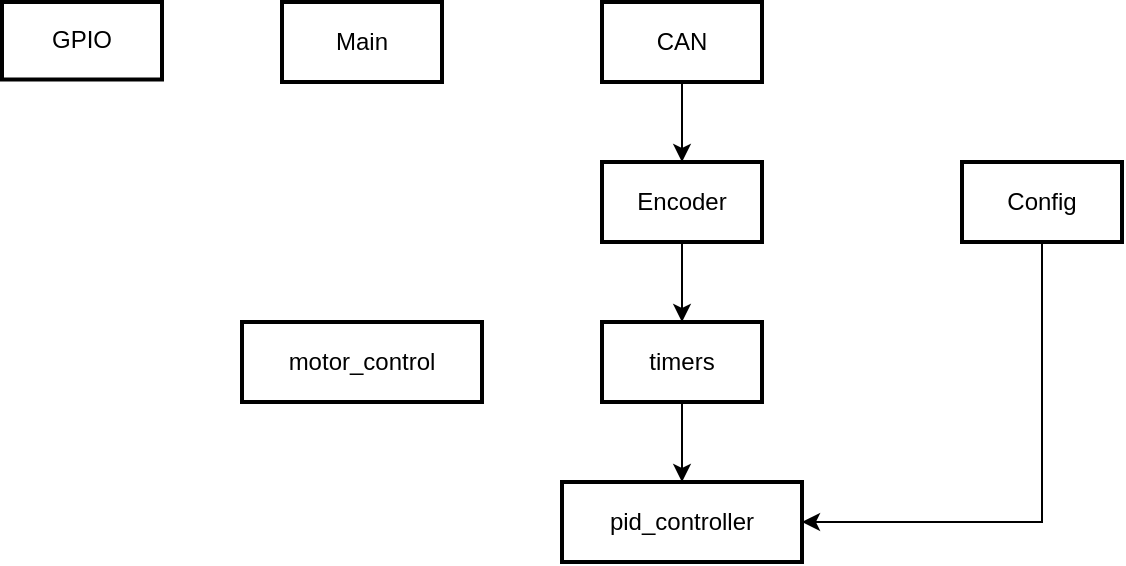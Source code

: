 <mxfile version="24.8.0">
  <diagram name="Page-1" id="pvgRqbFKwjOqRi8gpWec">
    <mxGraphModel dx="989" dy="509" grid="1" gridSize="10" guides="1" tooltips="1" connect="1" arrows="1" fold="1" page="1" pageScale="1" pageWidth="850" pageHeight="1100" math="0" shadow="0">
      <root>
        <mxCell id="0" />
        <mxCell id="1" parent="0" />
        <mxCell id="IYs2bX0FXAq516JYhiLD-9" style="edgeStyle=orthogonalEdgeStyle;rounded=0;orthogonalLoop=1;jettySize=auto;html=1;exitX=0.5;exitY=1;exitDx=0;exitDy=0;entryX=0.5;entryY=0;entryDx=0;entryDy=0;" edge="1" parent="1" source="2" target="3">
          <mxGeometry relative="1" as="geometry" />
        </mxCell>
        <mxCell id="2" value="timers" style="whiteSpace=wrap;strokeWidth=2;" parent="1" vertex="1">
          <mxGeometry x="780" y="320" width="80" height="40" as="geometry" />
        </mxCell>
        <mxCell id="3" value="pid_controller" style="whiteSpace=wrap;strokeWidth=2;" parent="1" vertex="1">
          <mxGeometry x="760" y="400" width="120" height="40" as="geometry" />
        </mxCell>
        <mxCell id="4" value="motor_control" style="whiteSpace=wrap;strokeWidth=2;" parent="1" vertex="1">
          <mxGeometry x="600" y="320" width="120" height="40" as="geometry" />
        </mxCell>
        <mxCell id="5" value="Main" style="whiteSpace=wrap;strokeWidth=2;" parent="1" vertex="1">
          <mxGeometry x="620" y="160" width="80" height="40" as="geometry" />
        </mxCell>
        <mxCell id="6" value="GPIO" style="whiteSpace=wrap;strokeWidth=2;" parent="1" vertex="1">
          <mxGeometry x="480" y="160" width="80" height="38.75" as="geometry" />
        </mxCell>
        <mxCell id="IYs2bX0FXAq516JYhiLD-12" style="edgeStyle=orthogonalEdgeStyle;rounded=0;orthogonalLoop=1;jettySize=auto;html=1;exitX=0.5;exitY=1;exitDx=0;exitDy=0;entryX=0.5;entryY=0;entryDx=0;entryDy=0;" edge="1" parent="1" source="7" target="2">
          <mxGeometry relative="1" as="geometry" />
        </mxCell>
        <mxCell id="7" value="Encoder" style="whiteSpace=wrap;strokeWidth=2;" parent="1" vertex="1">
          <mxGeometry x="780" y="240" width="80" height="40" as="geometry" />
        </mxCell>
        <mxCell id="IYs2bX0FXAq516JYhiLD-10" style="edgeStyle=orthogonalEdgeStyle;rounded=0;orthogonalLoop=1;jettySize=auto;html=1;exitX=0.5;exitY=1;exitDx=0;exitDy=0;entryX=1;entryY=0.5;entryDx=0;entryDy=0;" edge="1" parent="1" source="8" target="3">
          <mxGeometry relative="1" as="geometry" />
        </mxCell>
        <mxCell id="8" value="Config" style="whiteSpace=wrap;strokeWidth=2;" parent="1" vertex="1">
          <mxGeometry x="960" y="240" width="80" height="40" as="geometry" />
        </mxCell>
        <mxCell id="IYs2bX0FXAq516JYhiLD-11" style="edgeStyle=orthogonalEdgeStyle;rounded=0;orthogonalLoop=1;jettySize=auto;html=1;exitX=0.5;exitY=1;exitDx=0;exitDy=0;entryX=0.5;entryY=0;entryDx=0;entryDy=0;" edge="1" parent="1" source="9" target="7">
          <mxGeometry relative="1" as="geometry" />
        </mxCell>
        <mxCell id="9" value="CAN" style="whiteSpace=wrap;strokeWidth=2;" parent="1" vertex="1">
          <mxGeometry x="780" y="160" width="80" height="40" as="geometry" />
        </mxCell>
      </root>
    </mxGraphModel>
  </diagram>
</mxfile>

